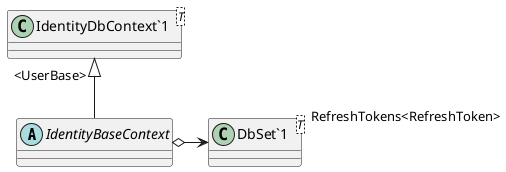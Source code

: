 @startuml
abstract class IdentityBaseContext {
}
class "IdentityDbContext`1"<T> {
}
class "DbSet`1"<T> {
}
"IdentityDbContext`1" "<UserBase>" <|-- IdentityBaseContext
IdentityBaseContext o-> "RefreshTokens<RefreshToken>" "DbSet`1"
@enduml
